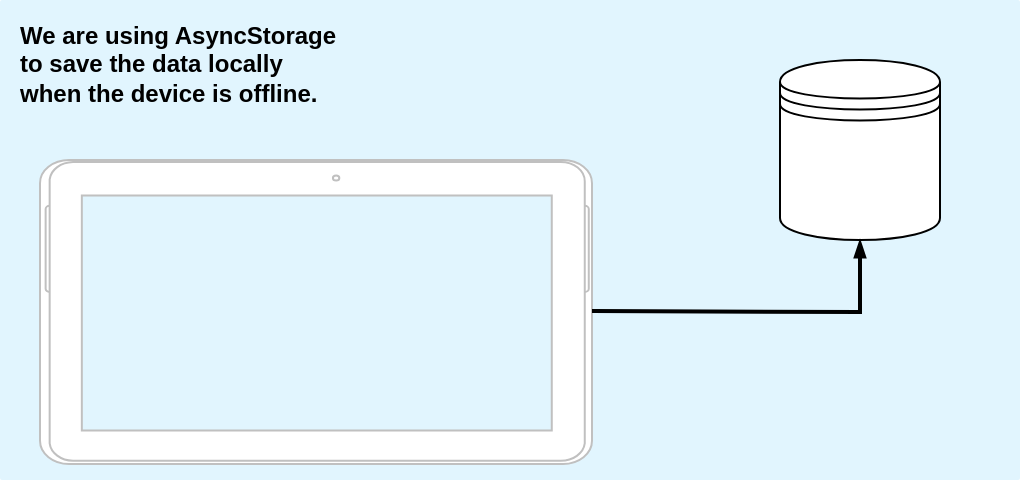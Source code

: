<mxfile version="21.3.2" type="github">
  <diagram name="Page-1" id="EmkuD5yjH1dAO-7P8AT_">
    <mxGraphModel dx="2261" dy="796" grid="1" gridSize="10" guides="1" tooltips="1" connect="1" arrows="1" fold="1" page="1" pageScale="1" pageWidth="827" pageHeight="1169" math="0" shadow="0">
      <root>
        <mxCell id="0" />
        <mxCell id="1" parent="0" />
        <mxCell id="Q5Rbbdwre-uoq36VD0P--1" value="&lt;b&gt;&lt;font color=&quot;#000000&quot;&gt;We are using AsyncStorage&lt;br&gt;to save the data locally&lt;br&gt;when the device is offline.&amp;nbsp;&lt;/font&gt;&lt;/b&gt;" style="sketch=0;points=[[0,0,0],[0.25,0,0],[0.5,0,0],[0.75,0,0],[1,0,0],[1,0.25,0],[1,0.5,0],[1,0.75,0],[1,1,0],[0.75,1,0],[0.5,1,0],[0.25,1,0],[0,1,0],[0,0.75,0],[0,0.5,0],[0,0.25,0]];rounded=1;absoluteArcSize=1;arcSize=2;html=1;strokeColor=none;gradientColor=none;shadow=0;dashed=0;fontSize=12;fontColor=#9E9E9E;align=left;verticalAlign=top;spacing=10;spacingTop=-4;whiteSpace=wrap;fillColor=#E1F5FE;" parent="1" vertex="1">
          <mxGeometry x="-270" y="60" width="510" height="240" as="geometry" />
        </mxCell>
        <mxCell id="8QahdOCugLiDFH9YeJhR-3" value="" style="verticalLabelPosition=bottom;verticalAlign=top;html=1;shadow=0;dashed=0;strokeWidth=1;shape=mxgraph.android.tab2;strokeColor=#c0c0c0;direction=north;" vertex="1" parent="1">
          <mxGeometry x="-250" y="140" width="276" height="152" as="geometry" />
        </mxCell>
        <mxCell id="8QahdOCugLiDFH9YeJhR-4" value="" style="shape=datastore;whiteSpace=wrap;html=1;" vertex="1" parent="1">
          <mxGeometry x="120" y="90" width="80" height="90" as="geometry" />
        </mxCell>
        <mxCell id="8QahdOCugLiDFH9YeJhR-5" value="" style="edgeStyle=orthogonalEdgeStyle;fontSize=12;html=1;endArrow=blockThin;endFill=1;rounded=0;strokeWidth=2;endSize=4;startSize=4;dashed=0;strokeColor=#000000;entryX=0.5;entryY=1;entryDx=0;entryDy=0;" edge="1" parent="1" target="8QahdOCugLiDFH9YeJhR-4">
          <mxGeometry width="100" relative="1" as="geometry">
            <mxPoint x="26" y="215.5" as="sourcePoint" />
            <mxPoint x="126" y="215.5" as="targetPoint" />
          </mxGeometry>
        </mxCell>
      </root>
    </mxGraphModel>
  </diagram>
</mxfile>
